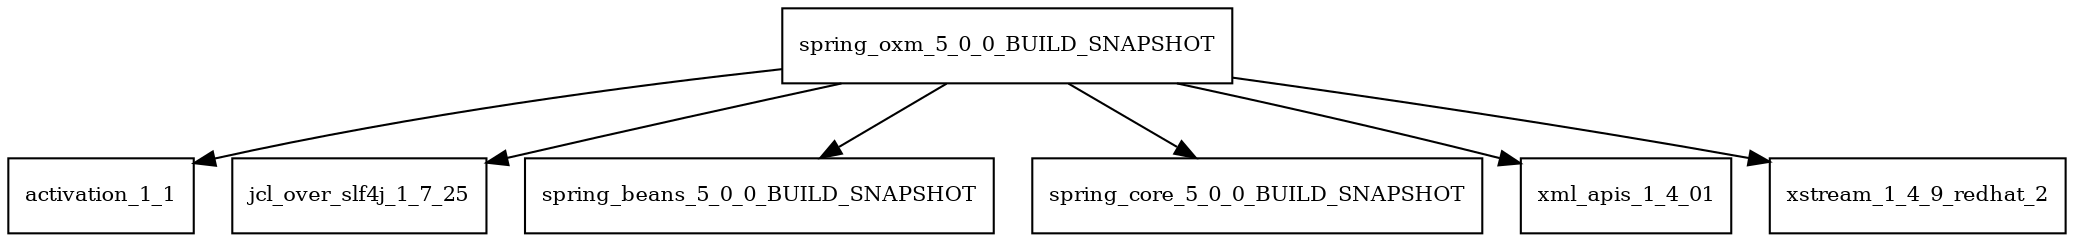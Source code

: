 digraph spring_oxm_5_0_0_BUILD_SNAPSHOT_dependencies {
  node [shape = box, fontsize=10.0];
  spring_oxm_5_0_0_BUILD_SNAPSHOT -> activation_1_1;
  spring_oxm_5_0_0_BUILD_SNAPSHOT -> jcl_over_slf4j_1_7_25;
  spring_oxm_5_0_0_BUILD_SNAPSHOT -> spring_beans_5_0_0_BUILD_SNAPSHOT;
  spring_oxm_5_0_0_BUILD_SNAPSHOT -> spring_core_5_0_0_BUILD_SNAPSHOT;
  spring_oxm_5_0_0_BUILD_SNAPSHOT -> xml_apis_1_4_01;
  spring_oxm_5_0_0_BUILD_SNAPSHOT -> xstream_1_4_9_redhat_2;
}
